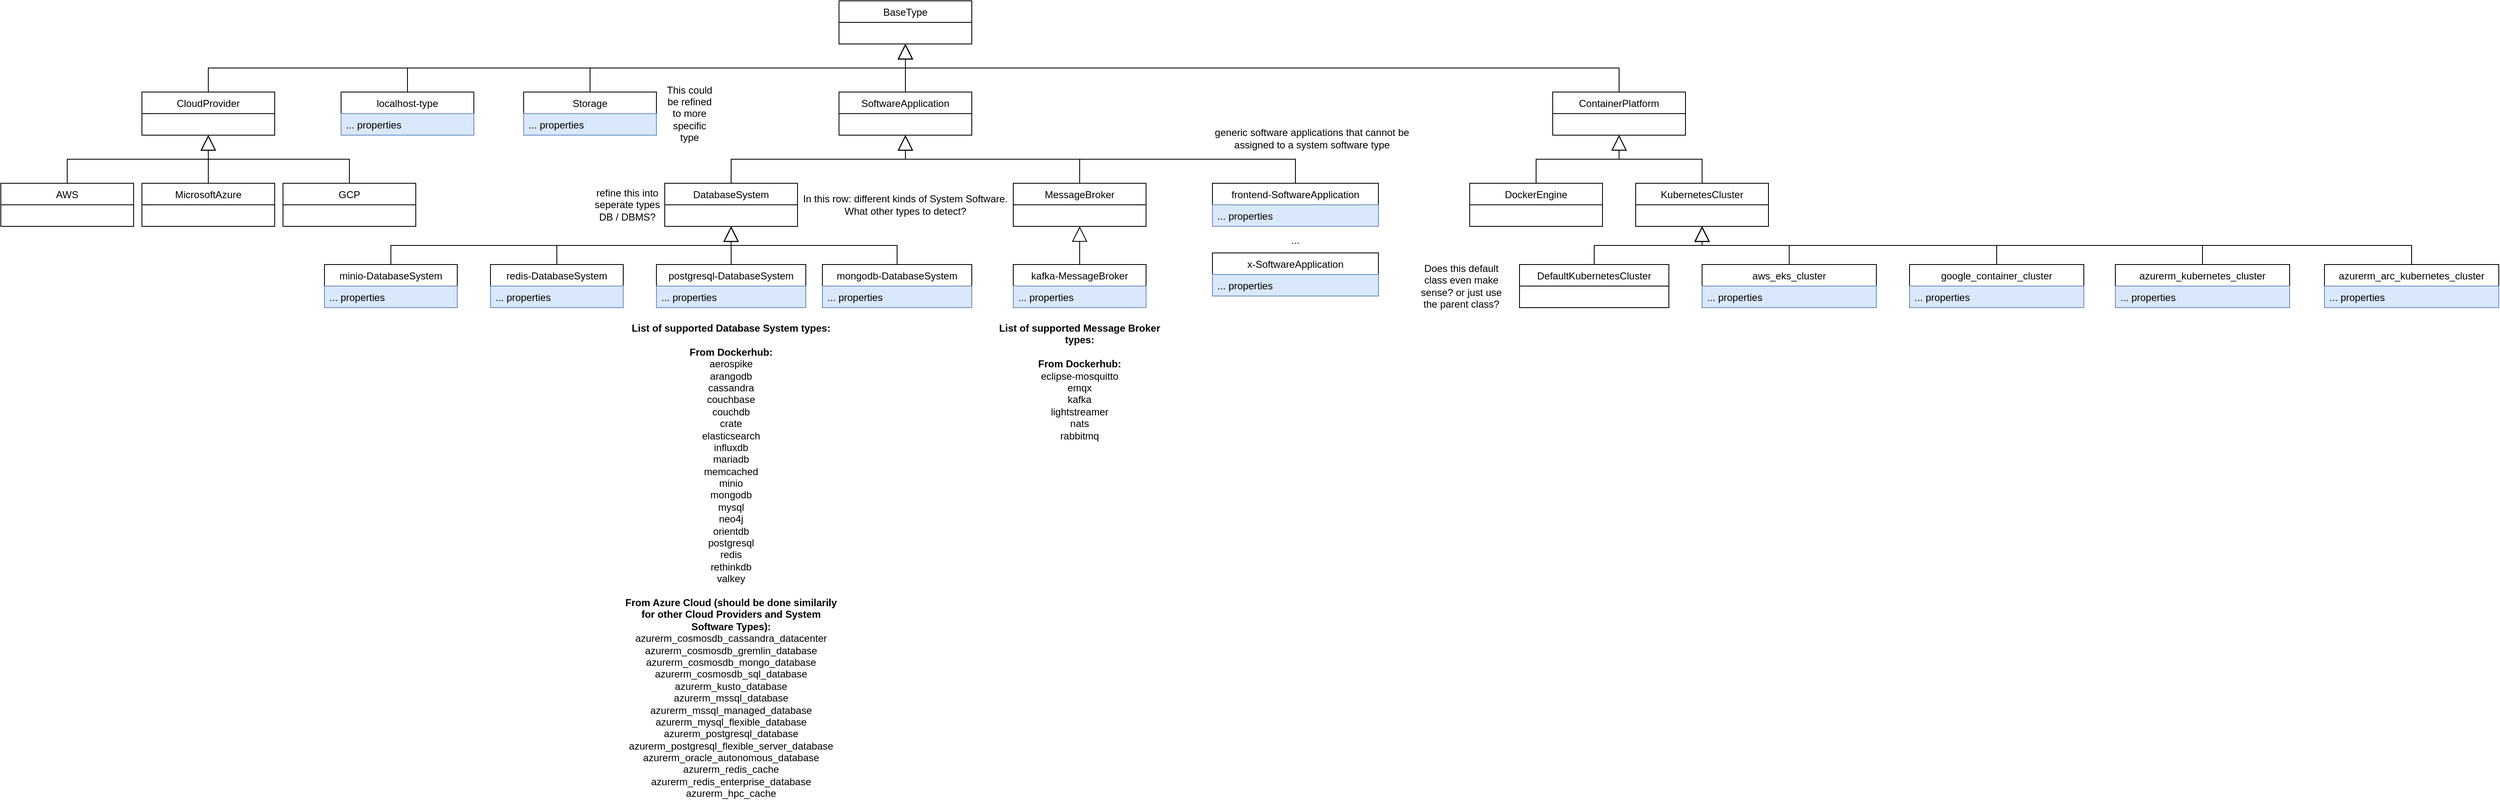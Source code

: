 <mxfile version="21.2.8" type="device" pages="2">
  <diagram id="OR5KotwKgrwa0lNR5D0V" name="Component Type System">
    <mxGraphModel dx="2901" dy="1214" grid="1" gridSize="10" guides="1" tooltips="1" connect="1" arrows="1" fold="1" page="1" pageScale="1" pageWidth="827" pageHeight="1169" math="0" shadow="0">
      <root>
        <mxCell id="0" />
        <mxCell id="1" parent="0" />
        <mxCell id="YiIWXjwG31MhKjyqMWHu-1" value="BaseType" style="swimlane;fontStyle=0;childLayout=stackLayout;horizontal=1;startSize=26;fillColor=none;horizontalStack=0;resizeParent=1;resizeParentMax=0;resizeLast=0;collapsible=1;marginBottom=0;" parent="1" vertex="1">
          <mxGeometry x="320" y="90" width="160" height="52" as="geometry">
            <mxRectangle x="606" y="295" width="90" height="26" as="alternateBounds" />
          </mxGeometry>
        </mxCell>
        <mxCell id="YiIWXjwG31MhKjyqMWHu-2" value="CloudProvider" style="swimlane;fontStyle=0;childLayout=stackLayout;horizontal=1;startSize=26;fillColor=none;horizontalStack=0;resizeParent=1;resizeParentMax=0;resizeLast=0;collapsible=1;marginBottom=0;" parent="1" vertex="1">
          <mxGeometry x="-520" y="200" width="160" height="52" as="geometry">
            <mxRectangle x="606" y="295" width="90" height="26" as="alternateBounds" />
          </mxGeometry>
        </mxCell>
        <mxCell id="YiIWXjwG31MhKjyqMWHu-3" value="SoftwareApplication" style="swimlane;fontStyle=0;childLayout=stackLayout;horizontal=1;startSize=26;fillColor=none;horizontalStack=0;resizeParent=1;resizeParentMax=0;resizeLast=0;collapsible=1;marginBottom=0;" parent="1" vertex="1">
          <mxGeometry x="320" y="200" width="160" height="52" as="geometry">
            <mxRectangle x="606" y="295" width="90" height="26" as="alternateBounds" />
          </mxGeometry>
        </mxCell>
        <mxCell id="YiIWXjwG31MhKjyqMWHu-4" value="ContainerPlatform" style="swimlane;fontStyle=0;childLayout=stackLayout;horizontal=1;startSize=26;fillColor=none;horizontalStack=0;resizeParent=1;resizeParentMax=0;resizeLast=0;collapsible=1;marginBottom=0;" parent="1" vertex="1">
          <mxGeometry x="1180" y="200" width="160" height="52" as="geometry">
            <mxRectangle x="606" y="295" width="90" height="26" as="alternateBounds" />
          </mxGeometry>
        </mxCell>
        <mxCell id="YiIWXjwG31MhKjyqMWHu-6" value="" style="endArrow=block;endSize=16;endFill=0;html=1;rounded=0;edgeStyle=orthogonalEdgeStyle;" parent="1" source="YiIWXjwG31MhKjyqMWHu-3" target="YiIWXjwG31MhKjyqMWHu-1" edge="1">
          <mxGeometry width="160" relative="1" as="geometry">
            <mxPoint x="170" y="-162" as="sourcePoint" />
            <mxPoint x="333" y="-291" as="targetPoint" />
          </mxGeometry>
        </mxCell>
        <mxCell id="YiIWXjwG31MhKjyqMWHu-7" value="" style="endArrow=block;endSize=16;endFill=0;html=1;rounded=0;edgeStyle=orthogonalEdgeStyle;exitX=0.5;exitY=0;exitDx=0;exitDy=0;" parent="1" source="YiIWXjwG31MhKjyqMWHu-4" target="YiIWXjwG31MhKjyqMWHu-1" edge="1">
          <mxGeometry width="160" relative="1" as="geometry">
            <mxPoint x="520" y="170" as="sourcePoint" />
            <mxPoint x="410" y="152" as="targetPoint" />
          </mxGeometry>
        </mxCell>
        <mxCell id="YiIWXjwG31MhKjyqMWHu-8" value="" style="endArrow=block;endSize=16;endFill=0;html=1;rounded=0;edgeStyle=orthogonalEdgeStyle;exitX=0.5;exitY=0;exitDx=0;exitDy=0;" parent="1" source="YiIWXjwG31MhKjyqMWHu-2" target="YiIWXjwG31MhKjyqMWHu-1" edge="1">
          <mxGeometry width="160" relative="1" as="geometry">
            <mxPoint x="610" y="210" as="sourcePoint" />
            <mxPoint x="410" y="152" as="targetPoint" />
          </mxGeometry>
        </mxCell>
        <mxCell id="YiIWXjwG31MhKjyqMWHu-9" value="KubernetesCluster" style="swimlane;fontStyle=0;childLayout=stackLayout;horizontal=1;startSize=26;fillColor=none;horizontalStack=0;resizeParent=1;resizeParentMax=0;resizeLast=0;collapsible=1;marginBottom=0;" parent="1" vertex="1">
          <mxGeometry x="1280" y="310" width="160" height="52" as="geometry">
            <mxRectangle x="606" y="295" width="90" height="26" as="alternateBounds" />
          </mxGeometry>
        </mxCell>
        <mxCell id="YiIWXjwG31MhKjyqMWHu-10" value="DockerEngine" style="swimlane;fontStyle=0;childLayout=stackLayout;horizontal=1;startSize=26;fillColor=none;horizontalStack=0;resizeParent=1;resizeParentMax=0;resizeLast=0;collapsible=1;marginBottom=0;" parent="1" vertex="1">
          <mxGeometry x="1080" y="310" width="160" height="52" as="geometry">
            <mxRectangle x="606" y="295" width="90" height="26" as="alternateBounds" />
          </mxGeometry>
        </mxCell>
        <mxCell id="YiIWXjwG31MhKjyqMWHu-13" value="" style="endArrow=block;endSize=16;endFill=0;html=1;rounded=0;edgeStyle=orthogonalEdgeStyle;exitX=0.5;exitY=0;exitDx=0;exitDy=0;" parent="1" source="YiIWXjwG31MhKjyqMWHu-10" target="YiIWXjwG31MhKjyqMWHu-4" edge="1">
          <mxGeometry width="160" relative="1" as="geometry">
            <mxPoint x="1270" y="210" as="sourcePoint" />
            <mxPoint x="1070" y="152" as="targetPoint" />
          </mxGeometry>
        </mxCell>
        <mxCell id="YiIWXjwG31MhKjyqMWHu-14" value="" style="endArrow=block;endSize=16;endFill=0;html=1;rounded=0;edgeStyle=orthogonalEdgeStyle;exitX=0.5;exitY=0;exitDx=0;exitDy=0;" parent="1" source="YiIWXjwG31MhKjyqMWHu-9" target="YiIWXjwG31MhKjyqMWHu-4" edge="1">
          <mxGeometry width="160" relative="1" as="geometry">
            <mxPoint x="1170" y="320" as="sourcePoint" />
            <mxPoint x="1270" y="262" as="targetPoint" />
          </mxGeometry>
        </mxCell>
        <mxCell id="plDOnN0g8nd58oE0w033-1" value="DefaultKubernetesCluster" style="swimlane;fontStyle=0;childLayout=stackLayout;horizontal=1;startSize=26;fillColor=none;horizontalStack=0;resizeParent=1;resizeParentMax=0;resizeLast=0;collapsible=1;marginBottom=0;" parent="1" vertex="1">
          <mxGeometry x="1140" y="408" width="180" height="52" as="geometry">
            <mxRectangle x="606" y="295" width="90" height="26" as="alternateBounds" />
          </mxGeometry>
        </mxCell>
        <mxCell id="plDOnN0g8nd58oE0w033-4" value="" style="endArrow=block;endSize=16;endFill=0;html=1;rounded=0;edgeStyle=orthogonalEdgeStyle;exitX=0.5;exitY=0;exitDx=0;exitDy=0;entryX=0.5;entryY=1;entryDx=0;entryDy=0;" parent="1" source="plDOnN0g8nd58oE0w033-1" target="YiIWXjwG31MhKjyqMWHu-9" edge="1">
          <mxGeometry width="160" relative="1" as="geometry">
            <mxPoint x="1170" y="418" as="sourcePoint" />
            <mxPoint x="1170" y="372" as="targetPoint" />
          </mxGeometry>
        </mxCell>
        <mxCell id="plDOnN0g8nd58oE0w033-5" value="frontend-SoftwareApplication" style="swimlane;fontStyle=0;childLayout=stackLayout;horizontal=1;startSize=26;fillColor=none;horizontalStack=0;resizeParent=1;resizeParentMax=0;resizeLast=0;collapsible=1;marginBottom=0;" parent="1" vertex="1">
          <mxGeometry x="770" y="310" width="200" height="52" as="geometry">
            <mxRectangle x="450" y="500" width="90" height="26" as="alternateBounds" />
          </mxGeometry>
        </mxCell>
        <mxCell id="x1ku3UHzpWD6ZB66NcXS-6" value="... properties" style="text;strokeColor=#6c8ebf;fillColor=#dae8fc;align=left;verticalAlign=top;spacingLeft=4;spacingRight=4;overflow=hidden;rotatable=0;points=[[0,0.5],[1,0.5]];portConstraint=eastwest;" parent="plDOnN0g8nd58oE0w033-5" vertex="1">
          <mxGeometry y="26" width="200" height="26" as="geometry" />
        </mxCell>
        <mxCell id="plDOnN0g8nd58oE0w033-7" value="" style="endArrow=block;endSize=16;endFill=0;html=1;rounded=0;edgeStyle=orthogonalEdgeStyle;exitX=0.5;exitY=0;exitDx=0;exitDy=0;" parent="1" source="plDOnN0g8nd58oE0w033-5" target="YiIWXjwG31MhKjyqMWHu-3" edge="1">
          <mxGeometry width="160" relative="1" as="geometry">
            <mxPoint x="1170" y="418" as="sourcePoint" />
            <mxPoint x="1170" y="372" as="targetPoint" />
          </mxGeometry>
        </mxCell>
        <mxCell id="plDOnN0g8nd58oE0w033-8" value="Storage" style="swimlane;fontStyle=0;childLayout=stackLayout;horizontal=1;startSize=26;fillColor=none;horizontalStack=0;resizeParent=1;resizeParentMax=0;resizeLast=0;collapsible=1;marginBottom=0;" parent="1" vertex="1">
          <mxGeometry x="-60" y="200" width="160" height="52" as="geometry">
            <mxRectangle x="606" y="295" width="90" height="26" as="alternateBounds" />
          </mxGeometry>
        </mxCell>
        <mxCell id="DFt9NFYgUij-k9-zlfII-1" value="... properties" style="text;strokeColor=#6c8ebf;fillColor=#dae8fc;align=left;verticalAlign=top;spacingLeft=4;spacingRight=4;overflow=hidden;rotatable=0;points=[[0,0.5],[1,0.5]];portConstraint=eastwest;" parent="plDOnN0g8nd58oE0w033-8" vertex="1">
          <mxGeometry y="26" width="160" height="26" as="geometry" />
        </mxCell>
        <mxCell id="plDOnN0g8nd58oE0w033-9" value="" style="endArrow=block;endSize=16;endFill=0;html=1;rounded=0;edgeStyle=orthogonalEdgeStyle;exitX=0.5;exitY=0;exitDx=0;exitDy=0;" parent="1" source="plDOnN0g8nd58oE0w033-8" target="YiIWXjwG31MhKjyqMWHu-1" edge="1">
          <mxGeometry width="160" relative="1" as="geometry">
            <mxPoint x="410" y="210" as="sourcePoint" />
            <mxPoint x="410" y="152" as="targetPoint" />
          </mxGeometry>
        </mxCell>
        <mxCell id="plDOnN0g8nd58oE0w033-10" value="This could be refined to more specific type" style="text;html=1;strokeColor=none;fillColor=none;align=center;verticalAlign=middle;whiteSpace=wrap;rounded=0;" parent="1" vertex="1">
          <mxGeometry x="110" y="211" width="60" height="30" as="geometry" />
        </mxCell>
        <mxCell id="plDOnN0g8nd58oE0w033-11" value="..." style="text;html=1;strokeColor=none;fillColor=none;align=center;verticalAlign=middle;whiteSpace=wrap;rounded=0;" parent="1" vertex="1">
          <mxGeometry x="840" y="364" width="60" height="30" as="geometry" />
        </mxCell>
        <mxCell id="plDOnN0g8nd58oE0w033-12" value="x-SoftwareApplication" style="swimlane;fontStyle=0;childLayout=stackLayout;horizontal=1;startSize=26;fillColor=none;horizontalStack=0;resizeParent=1;resizeParentMax=0;resizeLast=0;collapsible=1;marginBottom=0;" parent="1" vertex="1">
          <mxGeometry x="770" y="394" width="200" height="52" as="geometry">
            <mxRectangle x="450" y="500" width="90" height="26" as="alternateBounds" />
          </mxGeometry>
        </mxCell>
        <mxCell id="x1ku3UHzpWD6ZB66NcXS-7" value="... properties" style="text;strokeColor=#6c8ebf;fillColor=#dae8fc;align=left;verticalAlign=top;spacingLeft=4;spacingRight=4;overflow=hidden;rotatable=0;points=[[0,0.5],[1,0.5]];portConstraint=eastwest;" parent="plDOnN0g8nd58oE0w033-12" vertex="1">
          <mxGeometry y="26" width="200" height="26" as="geometry" />
        </mxCell>
        <mxCell id="plDOnN0g8nd58oE0w033-13" value="DatabaseSystem" style="swimlane;fontStyle=0;childLayout=stackLayout;horizontal=1;startSize=26;fillColor=none;horizontalStack=0;resizeParent=1;resizeParentMax=0;resizeLast=0;collapsible=1;marginBottom=0;" parent="1" vertex="1">
          <mxGeometry x="110" y="310" width="160" height="52" as="geometry">
            <mxRectangle x="606" y="295" width="90" height="26" as="alternateBounds" />
          </mxGeometry>
        </mxCell>
        <mxCell id="plDOnN0g8nd58oE0w033-14" value="redis-DatabaseSystem" style="swimlane;fontStyle=0;childLayout=stackLayout;horizontal=1;startSize=26;fillColor=none;horizontalStack=0;resizeParent=1;resizeParentMax=0;resizeLast=0;collapsible=1;marginBottom=0;" parent="1" vertex="1">
          <mxGeometry x="-100" y="408" width="160" height="52" as="geometry">
            <mxRectangle x="606" y="295" width="90" height="26" as="alternateBounds" />
          </mxGeometry>
        </mxCell>
        <mxCell id="x1ku3UHzpWD6ZB66NcXS-2" value="... properties" style="text;strokeColor=#6c8ebf;fillColor=#dae8fc;align=left;verticalAlign=top;spacingLeft=4;spacingRight=4;overflow=hidden;rotatable=0;points=[[0,0.5],[1,0.5]];portConstraint=eastwest;" parent="plDOnN0g8nd58oE0w033-14" vertex="1">
          <mxGeometry y="26" width="160" height="26" as="geometry" />
        </mxCell>
        <mxCell id="plDOnN0g8nd58oE0w033-15" value="" style="endArrow=block;endSize=16;endFill=0;html=1;rounded=0;edgeStyle=orthogonalEdgeStyle;exitX=0.5;exitY=0;exitDx=0;exitDy=0;entryX=0.5;entryY=1;entryDx=0;entryDy=0;" parent="1" source="plDOnN0g8nd58oE0w033-14" target="plDOnN0g8nd58oE0w033-13" edge="1">
          <mxGeometry width="160" relative="1" as="geometry">
            <mxPoint x="600" y="366" as="sourcePoint" />
            <mxPoint x="380" y="262" as="targetPoint" />
          </mxGeometry>
        </mxCell>
        <mxCell id="plDOnN0g8nd58oE0w033-16" value="" style="endArrow=block;endSize=16;endFill=0;html=1;rounded=0;edgeStyle=orthogonalEdgeStyle;exitX=0.5;exitY=0;exitDx=0;exitDy=0;" parent="1" source="plDOnN0g8nd58oE0w033-13" target="YiIWXjwG31MhKjyqMWHu-3" edge="1">
          <mxGeometry width="160" relative="1" as="geometry">
            <mxPoint x="130" y="470" as="sourcePoint" />
            <mxPoint x="220" y="392" as="targetPoint" />
          </mxGeometry>
        </mxCell>
        <mxCell id="plDOnN0g8nd58oE0w033-17" value="postgresql-DatabaseSystem" style="swimlane;fontStyle=0;childLayout=stackLayout;horizontal=1;startSize=26;fillColor=none;horizontalStack=0;resizeParent=1;resizeParentMax=0;resizeLast=0;collapsible=1;marginBottom=0;" parent="1" vertex="1">
          <mxGeometry x="100" y="408" width="180" height="52" as="geometry">
            <mxRectangle x="606" y="295" width="90" height="26" as="alternateBounds" />
          </mxGeometry>
        </mxCell>
        <mxCell id="x1ku3UHzpWD6ZB66NcXS-3" value="... properties" style="text;strokeColor=#6c8ebf;fillColor=#dae8fc;align=left;verticalAlign=top;spacingLeft=4;spacingRight=4;overflow=hidden;rotatable=0;points=[[0,0.5],[1,0.5]];portConstraint=eastwest;" parent="plDOnN0g8nd58oE0w033-17" vertex="1">
          <mxGeometry y="26" width="180" height="26" as="geometry" />
        </mxCell>
        <mxCell id="plDOnN0g8nd58oE0w033-18" value="" style="endArrow=block;endSize=16;endFill=0;html=1;rounded=0;edgeStyle=orthogonalEdgeStyle;exitX=0.5;exitY=0;exitDx=0;exitDy=0;entryX=0.5;entryY=1;entryDx=0;entryDy=0;" parent="1" source="plDOnN0g8nd58oE0w033-17" target="plDOnN0g8nd58oE0w033-13" edge="1">
          <mxGeometry width="160" relative="1" as="geometry">
            <mxPoint x="-30" y="470" as="sourcePoint" />
            <mxPoint x="190" y="392" as="targetPoint" />
          </mxGeometry>
        </mxCell>
        <mxCell id="plDOnN0g8nd58oE0w033-19" value="minio-DatabaseSystem" style="swimlane;fontStyle=0;childLayout=stackLayout;horizontal=1;startSize=26;fillColor=none;horizontalStack=0;resizeParent=1;resizeParentMax=0;resizeLast=0;collapsible=1;marginBottom=0;" parent="1" vertex="1">
          <mxGeometry x="-300" y="408" width="160" height="52" as="geometry">
            <mxRectangle x="606" y="295" width="90" height="26" as="alternateBounds" />
          </mxGeometry>
        </mxCell>
        <mxCell id="x1ku3UHzpWD6ZB66NcXS-1" value="... properties" style="text;strokeColor=#6c8ebf;fillColor=#dae8fc;align=left;verticalAlign=top;spacingLeft=4;spacingRight=4;overflow=hidden;rotatable=0;points=[[0,0.5],[1,0.5]];portConstraint=eastwest;" parent="plDOnN0g8nd58oE0w033-19" vertex="1">
          <mxGeometry y="26" width="160" height="26" as="geometry" />
        </mxCell>
        <mxCell id="plDOnN0g8nd58oE0w033-20" value="" style="endArrow=block;endSize=16;endFill=0;html=1;rounded=0;edgeStyle=orthogonalEdgeStyle;exitX=0.5;exitY=0;exitDx=0;exitDy=0;" parent="1" source="plDOnN0g8nd58oE0w033-19" target="plDOnN0g8nd58oE0w033-13" edge="1">
          <mxGeometry width="160" relative="1" as="geometry">
            <mxPoint x="190" y="470" as="sourcePoint" />
            <mxPoint x="190" y="392" as="targetPoint" />
          </mxGeometry>
        </mxCell>
        <mxCell id="plDOnN0g8nd58oE0w033-21" value="azurerm_kubernetes_cluster" style="swimlane;fontStyle=0;childLayout=stackLayout;horizontal=1;startSize=26;fillColor=none;horizontalStack=0;resizeParent=1;resizeParentMax=0;resizeLast=0;collapsible=1;marginBottom=0;" parent="1" vertex="1">
          <mxGeometry x="1858" y="408" width="210" height="52" as="geometry">
            <mxRectangle x="606" y="295" width="90" height="26" as="alternateBounds" />
          </mxGeometry>
        </mxCell>
        <mxCell id="x1ku3UHzpWD6ZB66NcXS-8" value="... properties" style="text;strokeColor=#6c8ebf;fillColor=#dae8fc;align=left;verticalAlign=top;spacingLeft=4;spacingRight=4;overflow=hidden;rotatable=0;points=[[0,0.5],[1,0.5]];portConstraint=eastwest;" parent="plDOnN0g8nd58oE0w033-21" vertex="1">
          <mxGeometry y="26" width="210" height="26" as="geometry" />
        </mxCell>
        <mxCell id="plDOnN0g8nd58oE0w033-22" value="" style="endArrow=block;endSize=16;endFill=0;html=1;rounded=0;edgeStyle=orthogonalEdgeStyle;exitX=0.5;exitY=0;exitDx=0;exitDy=0;" parent="1" source="plDOnN0g8nd58oE0w033-21" target="YiIWXjwG31MhKjyqMWHu-9" edge="1">
          <mxGeometry width="160" relative="1" as="geometry">
            <mxPoint x="1380" y="470" as="sourcePoint" />
            <mxPoint x="1660" y="372" as="targetPoint" />
          </mxGeometry>
        </mxCell>
        <mxCell id="plDOnN0g8nd58oE0w033-23" value="Does this default class even make sense? or just use the parent class?" style="text;html=1;strokeColor=none;fillColor=none;align=center;verticalAlign=middle;whiteSpace=wrap;rounded=0;" parent="1" vertex="1">
          <mxGeometry x="1020" y="419" width="100" height="30" as="geometry" />
        </mxCell>
        <mxCell id="plDOnN0g8nd58oE0w033-24" value="mongodb-DatabaseSystem" style="swimlane;fontStyle=0;childLayout=stackLayout;horizontal=1;startSize=26;fillColor=none;horizontalStack=0;resizeParent=1;resizeParentMax=0;resizeLast=0;collapsible=1;marginBottom=0;" parent="1" vertex="1">
          <mxGeometry x="300" y="408" width="180" height="52" as="geometry">
            <mxRectangle x="606" y="295" width="90" height="26" as="alternateBounds" />
          </mxGeometry>
        </mxCell>
        <mxCell id="x1ku3UHzpWD6ZB66NcXS-4" value="... properties" style="text;strokeColor=#6c8ebf;fillColor=#dae8fc;align=left;verticalAlign=top;spacingLeft=4;spacingRight=4;overflow=hidden;rotatable=0;points=[[0,0.5],[1,0.5]];portConstraint=eastwest;" parent="plDOnN0g8nd58oE0w033-24" vertex="1">
          <mxGeometry y="26" width="180" height="26" as="geometry" />
        </mxCell>
        <mxCell id="plDOnN0g8nd58oE0w033-25" value="" style="endArrow=block;endSize=16;endFill=0;html=1;rounded=0;edgeStyle=orthogonalEdgeStyle;exitX=0.5;exitY=0;exitDx=0;exitDy=0;entryX=0.5;entryY=1;entryDx=0;entryDy=0;" parent="1" source="plDOnN0g8nd58oE0w033-24" target="plDOnN0g8nd58oE0w033-13" edge="1">
          <mxGeometry width="160" relative="1" as="geometry">
            <mxPoint x="-220" y="470" as="sourcePoint" />
            <mxPoint x="40" y="380" as="targetPoint" />
          </mxGeometry>
        </mxCell>
        <mxCell id="plDOnN0g8nd58oE0w033-26" value="MessageBroker" style="swimlane;fontStyle=0;childLayout=stackLayout;horizontal=1;startSize=26;fillColor=none;horizontalStack=0;resizeParent=1;resizeParentMax=0;resizeLast=0;collapsible=1;marginBottom=0;" parent="1" vertex="1">
          <mxGeometry x="530" y="310" width="160" height="52" as="geometry">
            <mxRectangle x="606" y="295" width="90" height="26" as="alternateBounds" />
          </mxGeometry>
        </mxCell>
        <mxCell id="plDOnN0g8nd58oE0w033-27" value="" style="endArrow=block;endSize=16;endFill=0;html=1;rounded=0;edgeStyle=orthogonalEdgeStyle;exitX=0.5;exitY=0;exitDx=0;exitDy=0;" parent="1" source="plDOnN0g8nd58oE0w033-26" target="YiIWXjwG31MhKjyqMWHu-3" edge="1">
          <mxGeometry width="160" relative="1" as="geometry">
            <mxPoint x="880" y="320" as="sourcePoint" />
            <mxPoint x="410" y="262" as="targetPoint" />
          </mxGeometry>
        </mxCell>
        <mxCell id="plDOnN0g8nd58oE0w033-28" value="In this row: different kinds of System Software.&lt;br&gt;What other types to detect?" style="text;html=1;strokeColor=none;fillColor=none;align=center;verticalAlign=middle;whiteSpace=wrap;rounded=0;" parent="1" vertex="1">
          <mxGeometry x="270" y="321" width="260" height="30" as="geometry" />
        </mxCell>
        <mxCell id="plDOnN0g8nd58oE0w033-29" value="generic software applications that cannot be assigned to a system software type" style="text;html=1;strokeColor=none;fillColor=none;align=center;verticalAlign=middle;whiteSpace=wrap;rounded=0;" parent="1" vertex="1">
          <mxGeometry x="760" y="241" width="260" height="30" as="geometry" />
        </mxCell>
        <mxCell id="plDOnN0g8nd58oE0w033-30" value="kafka-MessageBroker" style="swimlane;fontStyle=0;childLayout=stackLayout;horizontal=1;startSize=26;fillColor=none;horizontalStack=0;resizeParent=1;resizeParentMax=0;resizeLast=0;collapsible=1;marginBottom=0;" parent="1" vertex="1">
          <mxGeometry x="530" y="408" width="160" height="52" as="geometry">
            <mxRectangle x="606" y="295" width="90" height="26" as="alternateBounds" />
          </mxGeometry>
        </mxCell>
        <mxCell id="x1ku3UHzpWD6ZB66NcXS-5" value="... properties" style="text;strokeColor=#6c8ebf;fillColor=#dae8fc;align=left;verticalAlign=top;spacingLeft=4;spacingRight=4;overflow=hidden;rotatable=0;points=[[0,0.5],[1,0.5]];portConstraint=eastwest;" parent="plDOnN0g8nd58oE0w033-30" vertex="1">
          <mxGeometry y="26" width="160" height="26" as="geometry" />
        </mxCell>
        <mxCell id="plDOnN0g8nd58oE0w033-31" value="" style="endArrow=block;endSize=16;endFill=0;html=1;rounded=0;edgeStyle=orthogonalEdgeStyle;exitX=0.5;exitY=0;exitDx=0;exitDy=0;" parent="1" source="plDOnN0g8nd58oE0w033-30" target="plDOnN0g8nd58oE0w033-26" edge="1">
          <mxGeometry width="160" relative="1" as="geometry">
            <mxPoint x="430" y="420" as="sourcePoint" />
            <mxPoint x="230" y="372" as="targetPoint" />
          </mxGeometry>
        </mxCell>
        <mxCell id="plDOnN0g8nd58oE0w033-32" value="MicrosoftAzure" style="swimlane;fontStyle=0;childLayout=stackLayout;horizontal=1;startSize=26;fillColor=none;horizontalStack=0;resizeParent=1;resizeParentMax=0;resizeLast=0;collapsible=1;marginBottom=0;" parent="1" vertex="1">
          <mxGeometry x="-520" y="310" width="160" height="52" as="geometry">
            <mxRectangle x="606" y="295" width="90" height="26" as="alternateBounds" />
          </mxGeometry>
        </mxCell>
        <mxCell id="x1ku3UHzpWD6ZB66NcXS-9" value="" style="endArrow=block;endSize=16;endFill=0;html=1;rounded=0;edgeStyle=orthogonalEdgeStyle;exitX=0.5;exitY=0;exitDx=0;exitDy=0;" parent="1" source="plDOnN0g8nd58oE0w033-32" target="YiIWXjwG31MhKjyqMWHu-2" edge="1">
          <mxGeometry width="160" relative="1" as="geometry">
            <mxPoint x="200" y="320" as="sourcePoint" />
            <mxPoint x="410" y="262" as="targetPoint" />
          </mxGeometry>
        </mxCell>
        <mxCell id="x1ku3UHzpWD6ZB66NcXS-10" value="&lt;b&gt;List of supported Database System types:&lt;br&gt;&lt;/b&gt;&lt;br&gt;&lt;b&gt;From Dockerhub:&lt;/b&gt;&lt;br&gt;&lt;div style=&quot;&quot;&gt;aerospike&lt;/div&gt;&lt;div style=&quot;&quot;&gt;arangodb&lt;/div&gt;&lt;div style=&quot;&quot;&gt;cassandra&lt;/div&gt;&lt;div style=&quot;&quot;&gt;couchbase&lt;/div&gt;&lt;div style=&quot;&quot;&gt;couchdb&lt;/div&gt;&lt;div style=&quot;&quot;&gt;crate&lt;/div&gt;&lt;div style=&quot;&quot;&gt;elasticsearch&lt;/div&gt;&lt;div style=&quot;&quot;&gt;influxdb&lt;/div&gt;&lt;div style=&quot;&quot;&gt;mariadb&lt;/div&gt;&lt;div style=&quot;&quot;&gt;memcached&lt;/div&gt;&lt;div style=&quot;&quot;&gt;minio&lt;/div&gt;&lt;div style=&quot;&quot;&gt;mongodb&lt;/div&gt;&lt;div style=&quot;&quot;&gt;mysql&lt;/div&gt;&lt;div style=&quot;&quot;&gt;neo4j&lt;/div&gt;&lt;div style=&quot;&quot;&gt;orientdb&lt;/div&gt;&lt;div style=&quot;&quot;&gt;postgresql&lt;/div&gt;&lt;div style=&quot;&quot;&gt;redis&lt;/div&gt;&lt;div style=&quot;&quot;&gt;rethinkdb&lt;/div&gt;&lt;div style=&quot;&quot;&gt;valkey&lt;/div&gt;&lt;div style=&quot;&quot;&gt;&lt;b&gt;&lt;br&gt;&lt;/b&gt;&lt;/div&gt;&lt;b style=&quot;border-color: var(--border-color);&quot;&gt;From Azure Cloud (should be done similarily for other Cloud Providers and System Software Types):&lt;br&gt;&lt;/b&gt;&lt;div&gt;azurerm_cosmosdb_cassandra_datacenter&lt;/div&gt;&lt;div&gt;azurerm_cosmosdb_gremlin_database&lt;/div&gt;&lt;div&gt;azurerm_cosmosdb_mongo_database&lt;/div&gt;&lt;div&gt;azurerm_cosmosdb_sql_database&lt;/div&gt;&lt;div&gt;azurerm_kusto_database&lt;/div&gt;&lt;div&gt;azurerm_mssql_database&lt;/div&gt;&lt;div&gt;azurerm_mssql_managed_database&lt;/div&gt;&lt;div&gt;azurerm_mysql_flexible_database&lt;/div&gt;&lt;div&gt;azurerm_postgresql_database&lt;/div&gt;&lt;div&gt;azurerm_postgresql_flexible_server_database&lt;/div&gt;&lt;div&gt;azurerm_oracle_autonomous_database&lt;/div&gt;&lt;div&gt;azurerm_redis_cache&lt;/div&gt;&lt;div&gt;azurerm_redis_enterprise_database&lt;/div&gt;&lt;div&gt;azurerm_hpc_cache&lt;/div&gt;" style="text;html=1;strokeColor=none;fillColor=none;align=center;verticalAlign=top;whiteSpace=wrap;rounded=0;" parent="1" vertex="1">
          <mxGeometry x="60" y="471" width="260" height="589" as="geometry" />
        </mxCell>
        <mxCell id="x1ku3UHzpWD6ZB66NcXS-11" value="&lt;b&gt;List of supported Message Broker types:&lt;br&gt;&lt;br&gt;&lt;/b&gt;&lt;b style=&quot;border-color: var(--border-color);&quot;&gt;From Dockerhub:&lt;/b&gt;&lt;br style=&quot;border-color: var(--border-color);&quot;&gt;eclipse-mosquitto&lt;br&gt;emqx&lt;br&gt;kafka&lt;br&gt;lightstreamer&lt;br&gt;nats&lt;br&gt;rabbitmq" style="text;html=1;strokeColor=none;fillColor=none;align=center;verticalAlign=top;whiteSpace=wrap;rounded=0;" parent="1" vertex="1">
          <mxGeometry x="500" y="471" width="220" height="339" as="geometry" />
        </mxCell>
        <mxCell id="x1ku3UHzpWD6ZB66NcXS-12" value="localhost-type" style="swimlane;fontStyle=0;childLayout=stackLayout;horizontal=1;startSize=26;fillColor=none;horizontalStack=0;resizeParent=1;resizeParentMax=0;resizeLast=0;collapsible=1;marginBottom=0;" parent="1" vertex="1">
          <mxGeometry x="-280" y="200" width="160" height="52" as="geometry">
            <mxRectangle x="606" y="295" width="90" height="26" as="alternateBounds" />
          </mxGeometry>
        </mxCell>
        <mxCell id="x1ku3UHzpWD6ZB66NcXS-14" value="... properties" style="text;strokeColor=#6c8ebf;fillColor=#dae8fc;align=left;verticalAlign=top;spacingLeft=4;spacingRight=4;overflow=hidden;rotatable=0;points=[[0,0.5],[1,0.5]];portConstraint=eastwest;" parent="x1ku3UHzpWD6ZB66NcXS-12" vertex="1">
          <mxGeometry y="26" width="160" height="26" as="geometry" />
        </mxCell>
        <mxCell id="x1ku3UHzpWD6ZB66NcXS-13" value="" style="endArrow=block;endSize=16;endFill=0;html=1;rounded=0;edgeStyle=orthogonalEdgeStyle;exitX=0.5;exitY=0;exitDx=0;exitDy=0;entryX=0.5;entryY=1;entryDx=0;entryDy=0;" parent="1" source="x1ku3UHzpWD6ZB66NcXS-12" target="YiIWXjwG31MhKjyqMWHu-1" edge="1">
          <mxGeometry width="160" relative="1" as="geometry">
            <mxPoint x="-540" y="210" as="sourcePoint" />
            <mxPoint x="410" y="152" as="targetPoint" />
          </mxGeometry>
        </mxCell>
        <mxCell id="x1ku3UHzpWD6ZB66NcXS-15" value="aws_eks_cluster" style="swimlane;fontStyle=0;childLayout=stackLayout;horizontal=1;startSize=26;fillColor=none;horizontalStack=0;resizeParent=1;resizeParentMax=0;resizeLast=0;collapsible=1;marginBottom=0;" parent="1" vertex="1">
          <mxGeometry x="1360" y="408" width="210" height="52" as="geometry">
            <mxRectangle x="606" y="295" width="90" height="26" as="alternateBounds" />
          </mxGeometry>
        </mxCell>
        <mxCell id="x1ku3UHzpWD6ZB66NcXS-16" value="... properties" style="text;strokeColor=#6c8ebf;fillColor=#dae8fc;align=left;verticalAlign=top;spacingLeft=4;spacingRight=4;overflow=hidden;rotatable=0;points=[[0,0.5],[1,0.5]];portConstraint=eastwest;" parent="x1ku3UHzpWD6ZB66NcXS-15" vertex="1">
          <mxGeometry y="26" width="210" height="26" as="geometry" />
        </mxCell>
        <mxCell id="x1ku3UHzpWD6ZB66NcXS-17" value="azurerm_arc_kubernetes_cluster" style="swimlane;fontStyle=0;childLayout=stackLayout;horizontal=1;startSize=26;fillColor=none;horizontalStack=0;resizeParent=1;resizeParentMax=0;resizeLast=0;collapsible=1;marginBottom=0;" parent="1" vertex="1">
          <mxGeometry x="2110" y="408" width="210" height="52" as="geometry">
            <mxRectangle x="606" y="295" width="90" height="26" as="alternateBounds" />
          </mxGeometry>
        </mxCell>
        <mxCell id="x1ku3UHzpWD6ZB66NcXS-18" value="... properties" style="text;strokeColor=#6c8ebf;fillColor=#dae8fc;align=left;verticalAlign=top;spacingLeft=4;spacingRight=4;overflow=hidden;rotatable=0;points=[[0,0.5],[1,0.5]];portConstraint=eastwest;" parent="x1ku3UHzpWD6ZB66NcXS-17" vertex="1">
          <mxGeometry y="26" width="210" height="26" as="geometry" />
        </mxCell>
        <mxCell id="x1ku3UHzpWD6ZB66NcXS-19" value="google_container_cluster" style="swimlane;fontStyle=0;childLayout=stackLayout;horizontal=1;startSize=26;fillColor=none;horizontalStack=0;resizeParent=1;resizeParentMax=0;resizeLast=0;collapsible=1;marginBottom=0;" parent="1" vertex="1">
          <mxGeometry x="1610" y="408" width="210" height="52" as="geometry">
            <mxRectangle x="606" y="295" width="90" height="26" as="alternateBounds" />
          </mxGeometry>
        </mxCell>
        <mxCell id="x1ku3UHzpWD6ZB66NcXS-20" value="... properties" style="text;strokeColor=#6c8ebf;fillColor=#dae8fc;align=left;verticalAlign=top;spacingLeft=4;spacingRight=4;overflow=hidden;rotatable=0;points=[[0,0.5],[1,0.5]];portConstraint=eastwest;" parent="x1ku3UHzpWD6ZB66NcXS-19" vertex="1">
          <mxGeometry y="26" width="210" height="26" as="geometry" />
        </mxCell>
        <mxCell id="x1ku3UHzpWD6ZB66NcXS-21" value="" style="endArrow=block;endSize=16;endFill=0;html=1;rounded=0;edgeStyle=orthogonalEdgeStyle;exitX=0.5;exitY=0;exitDx=0;exitDy=0;entryX=0.5;entryY=1;entryDx=0;entryDy=0;" parent="1" source="x1ku3UHzpWD6ZB66NcXS-17" target="YiIWXjwG31MhKjyqMWHu-9" edge="1">
          <mxGeometry width="160" relative="1" as="geometry">
            <mxPoint x="1973" y="418" as="sourcePoint" />
            <mxPoint x="1370" y="372" as="targetPoint" />
          </mxGeometry>
        </mxCell>
        <mxCell id="x1ku3UHzpWD6ZB66NcXS-22" value="" style="endArrow=block;endSize=16;endFill=0;html=1;rounded=0;edgeStyle=orthogonalEdgeStyle;exitX=0.5;exitY=0;exitDx=0;exitDy=0;entryX=0.5;entryY=1;entryDx=0;entryDy=0;" parent="1" source="x1ku3UHzpWD6ZB66NcXS-19" target="YiIWXjwG31MhKjyqMWHu-9" edge="1">
          <mxGeometry width="160" relative="1" as="geometry">
            <mxPoint x="1983" y="428" as="sourcePoint" />
            <mxPoint x="1380" y="382" as="targetPoint" />
          </mxGeometry>
        </mxCell>
        <mxCell id="x1ku3UHzpWD6ZB66NcXS-23" value="" style="endArrow=block;endSize=16;endFill=0;html=1;rounded=0;edgeStyle=orthogonalEdgeStyle;exitX=0.5;exitY=0;exitDx=0;exitDy=0;entryX=0.5;entryY=1;entryDx=0;entryDy=0;" parent="1" source="x1ku3UHzpWD6ZB66NcXS-15" target="YiIWXjwG31MhKjyqMWHu-9" edge="1">
          <mxGeometry width="160" relative="1" as="geometry">
            <mxPoint x="1993" y="438" as="sourcePoint" />
            <mxPoint x="1390" y="392" as="targetPoint" />
          </mxGeometry>
        </mxCell>
        <mxCell id="x1ku3UHzpWD6ZB66NcXS-26" value="AWS" style="swimlane;fontStyle=0;childLayout=stackLayout;horizontal=1;startSize=26;fillColor=none;horizontalStack=0;resizeParent=1;resizeParentMax=0;resizeLast=0;collapsible=1;marginBottom=0;" parent="1" vertex="1">
          <mxGeometry x="-690" y="310" width="160" height="52" as="geometry">
            <mxRectangle x="606" y="295" width="90" height="26" as="alternateBounds" />
          </mxGeometry>
        </mxCell>
        <mxCell id="x1ku3UHzpWD6ZB66NcXS-27" value="GCP" style="swimlane;fontStyle=0;childLayout=stackLayout;horizontal=1;startSize=26;fillColor=none;horizontalStack=0;resizeParent=1;resizeParentMax=0;resizeLast=0;collapsible=1;marginBottom=0;" parent="1" vertex="1">
          <mxGeometry x="-350" y="310" width="160" height="52" as="geometry">
            <mxRectangle x="606" y="295" width="90" height="26" as="alternateBounds" />
          </mxGeometry>
        </mxCell>
        <mxCell id="x1ku3UHzpWD6ZB66NcXS-28" value="" style="endArrow=block;endSize=16;endFill=0;html=1;rounded=0;edgeStyle=orthogonalEdgeStyle;exitX=0.5;exitY=0;exitDx=0;exitDy=0;entryX=0.5;entryY=1;entryDx=0;entryDy=0;" parent="1" source="x1ku3UHzpWD6ZB66NcXS-27" target="YiIWXjwG31MhKjyqMWHu-2" edge="1">
          <mxGeometry width="160" relative="1" as="geometry">
            <mxPoint x="-430" y="320" as="sourcePoint" />
            <mxPoint x="-430" y="262" as="targetPoint" />
          </mxGeometry>
        </mxCell>
        <mxCell id="x1ku3UHzpWD6ZB66NcXS-29" value="" style="endArrow=block;endSize=16;endFill=0;html=1;rounded=0;edgeStyle=orthogonalEdgeStyle;exitX=0.5;exitY=0;exitDx=0;exitDy=0;entryX=0.5;entryY=1;entryDx=0;entryDy=0;" parent="1" source="x1ku3UHzpWD6ZB66NcXS-26" target="YiIWXjwG31MhKjyqMWHu-2" edge="1">
          <mxGeometry width="160" relative="1" as="geometry">
            <mxPoint x="-420" y="330" as="sourcePoint" />
            <mxPoint x="-420" y="272" as="targetPoint" />
          </mxGeometry>
        </mxCell>
        <mxCell id="vytXaQXzXm_0AIOrIjG3-2" value="refine this into seperate types DB / DBMS?" style="text;html=1;strokeColor=none;fillColor=none;align=center;verticalAlign=middle;whiteSpace=wrap;rounded=0;" parent="1" vertex="1">
          <mxGeometry x="20" y="321" width="90" height="30" as="geometry" />
        </mxCell>
      </root>
    </mxGraphModel>
  </diagram>
  <diagram id="sNQsweVssQxkJjt7hBCs" name="Relation Type System">
    <mxGraphModel dx="2901" dy="1214" grid="1" gridSize="10" guides="1" tooltips="1" connect="1" arrows="1" fold="1" page="1" pageScale="1" pageWidth="827" pageHeight="1169" math="0" shadow="0">
      <root>
        <mxCell id="0" />
        <mxCell id="1" parent="0" />
        <mxCell id="TyoiBQTeg8blXNZ2-mku-1" value="DependsOn" style="swimlane;fontStyle=0;childLayout=stackLayout;horizontal=1;startSize=26;fillColor=none;horizontalStack=0;resizeParent=1;resizeParentMax=0;resizeLast=0;collapsible=1;marginBottom=0;" parent="1" vertex="1">
          <mxGeometry x="-470" y="90" width="160" height="52" as="geometry">
            <mxRectangle x="606" y="295" width="90" height="26" as="alternateBounds" />
          </mxGeometry>
        </mxCell>
        <mxCell id="TyoiBQTeg8blXNZ2-mku-2" value="ConnectsTo" style="swimlane;fontStyle=0;childLayout=stackLayout;horizontal=1;startSize=26;fillColor=none;horizontalStack=0;resizeParent=1;resizeParentMax=0;resizeLast=0;collapsible=1;marginBottom=0;" parent="1" vertex="1">
          <mxGeometry x="-670" y="200" width="160" height="52" as="geometry">
            <mxRectangle x="606" y="295" width="90" height="26" as="alternateBounds" />
          </mxGeometry>
        </mxCell>
        <mxCell id="TyoiBQTeg8blXNZ2-mku-3" value="HostedOn" style="swimlane;fontStyle=0;childLayout=stackLayout;horizontal=1;startSize=26;fillColor=none;horizontalStack=0;resizeParent=1;resizeParentMax=0;resizeLast=0;collapsible=1;marginBottom=0;" parent="1" vertex="1">
          <mxGeometry x="-470" y="200" width="160" height="52" as="geometry">
            <mxRectangle x="606" y="295" width="90" height="26" as="alternateBounds" />
          </mxGeometry>
        </mxCell>
        <mxCell id="TyoiBQTeg8blXNZ2-mku-4" value="AttachesTo" style="swimlane;fontStyle=0;childLayout=stackLayout;horizontal=1;startSize=26;fillColor=none;horizontalStack=0;resizeParent=1;resizeParentMax=0;resizeLast=0;collapsible=1;marginBottom=0;" parent="1" vertex="1">
          <mxGeometry x="-270" y="200" width="160" height="52" as="geometry">
            <mxRectangle x="606" y="295" width="90" height="26" as="alternateBounds" />
          </mxGeometry>
        </mxCell>
        <mxCell id="m-uz0aHls2xbxLdWNCoz-1" value="+ location: String" style="text;strokeColor=none;fillColor=none;align=left;verticalAlign=top;spacingLeft=4;spacingRight=4;overflow=hidden;rotatable=0;points=[[0,0.5],[1,0.5]];portConstraint=eastwest;" parent="TyoiBQTeg8blXNZ2-mku-4" vertex="1">
          <mxGeometry y="26" width="160" height="26" as="geometry" />
        </mxCell>
        <mxCell id="ENlYWt8O3Q2256fjFuKR-1" value="" style="endArrow=block;endSize=16;endFill=0;html=1;rounded=0;edgeStyle=orthogonalEdgeStyle;" parent="1" source="TyoiBQTeg8blXNZ2-mku-3" target="TyoiBQTeg8blXNZ2-mku-1" edge="1">
          <mxGeometry width="160" relative="1" as="geometry">
            <mxPoint x="-620" y="-162" as="sourcePoint" />
            <mxPoint x="-457" y="-291" as="targetPoint" />
          </mxGeometry>
        </mxCell>
        <mxCell id="ENlYWt8O3Q2256fjFuKR-2" value="" style="endArrow=block;endSize=16;endFill=0;html=1;rounded=0;edgeStyle=orthogonalEdgeStyle;exitX=0.5;exitY=0;exitDx=0;exitDy=0;" parent="1" source="TyoiBQTeg8blXNZ2-mku-4" target="TyoiBQTeg8blXNZ2-mku-1" edge="1">
          <mxGeometry width="160" relative="1" as="geometry">
            <mxPoint x="-270" y="170" as="sourcePoint" />
            <mxPoint x="-380" y="152" as="targetPoint" />
          </mxGeometry>
        </mxCell>
        <mxCell id="ENlYWt8O3Q2256fjFuKR-3" value="" style="endArrow=block;endSize=16;endFill=0;html=1;rounded=0;edgeStyle=orthogonalEdgeStyle;exitX=0.5;exitY=0;exitDx=0;exitDy=0;" parent="1" source="TyoiBQTeg8blXNZ2-mku-2" target="TyoiBQTeg8blXNZ2-mku-1" edge="1">
          <mxGeometry width="160" relative="1" as="geometry">
            <mxPoint x="-180" y="210" as="sourcePoint" />
            <mxPoint x="-380" y="152" as="targetPoint" />
          </mxGeometry>
        </mxCell>
      </root>
    </mxGraphModel>
  </diagram>
</mxfile>
